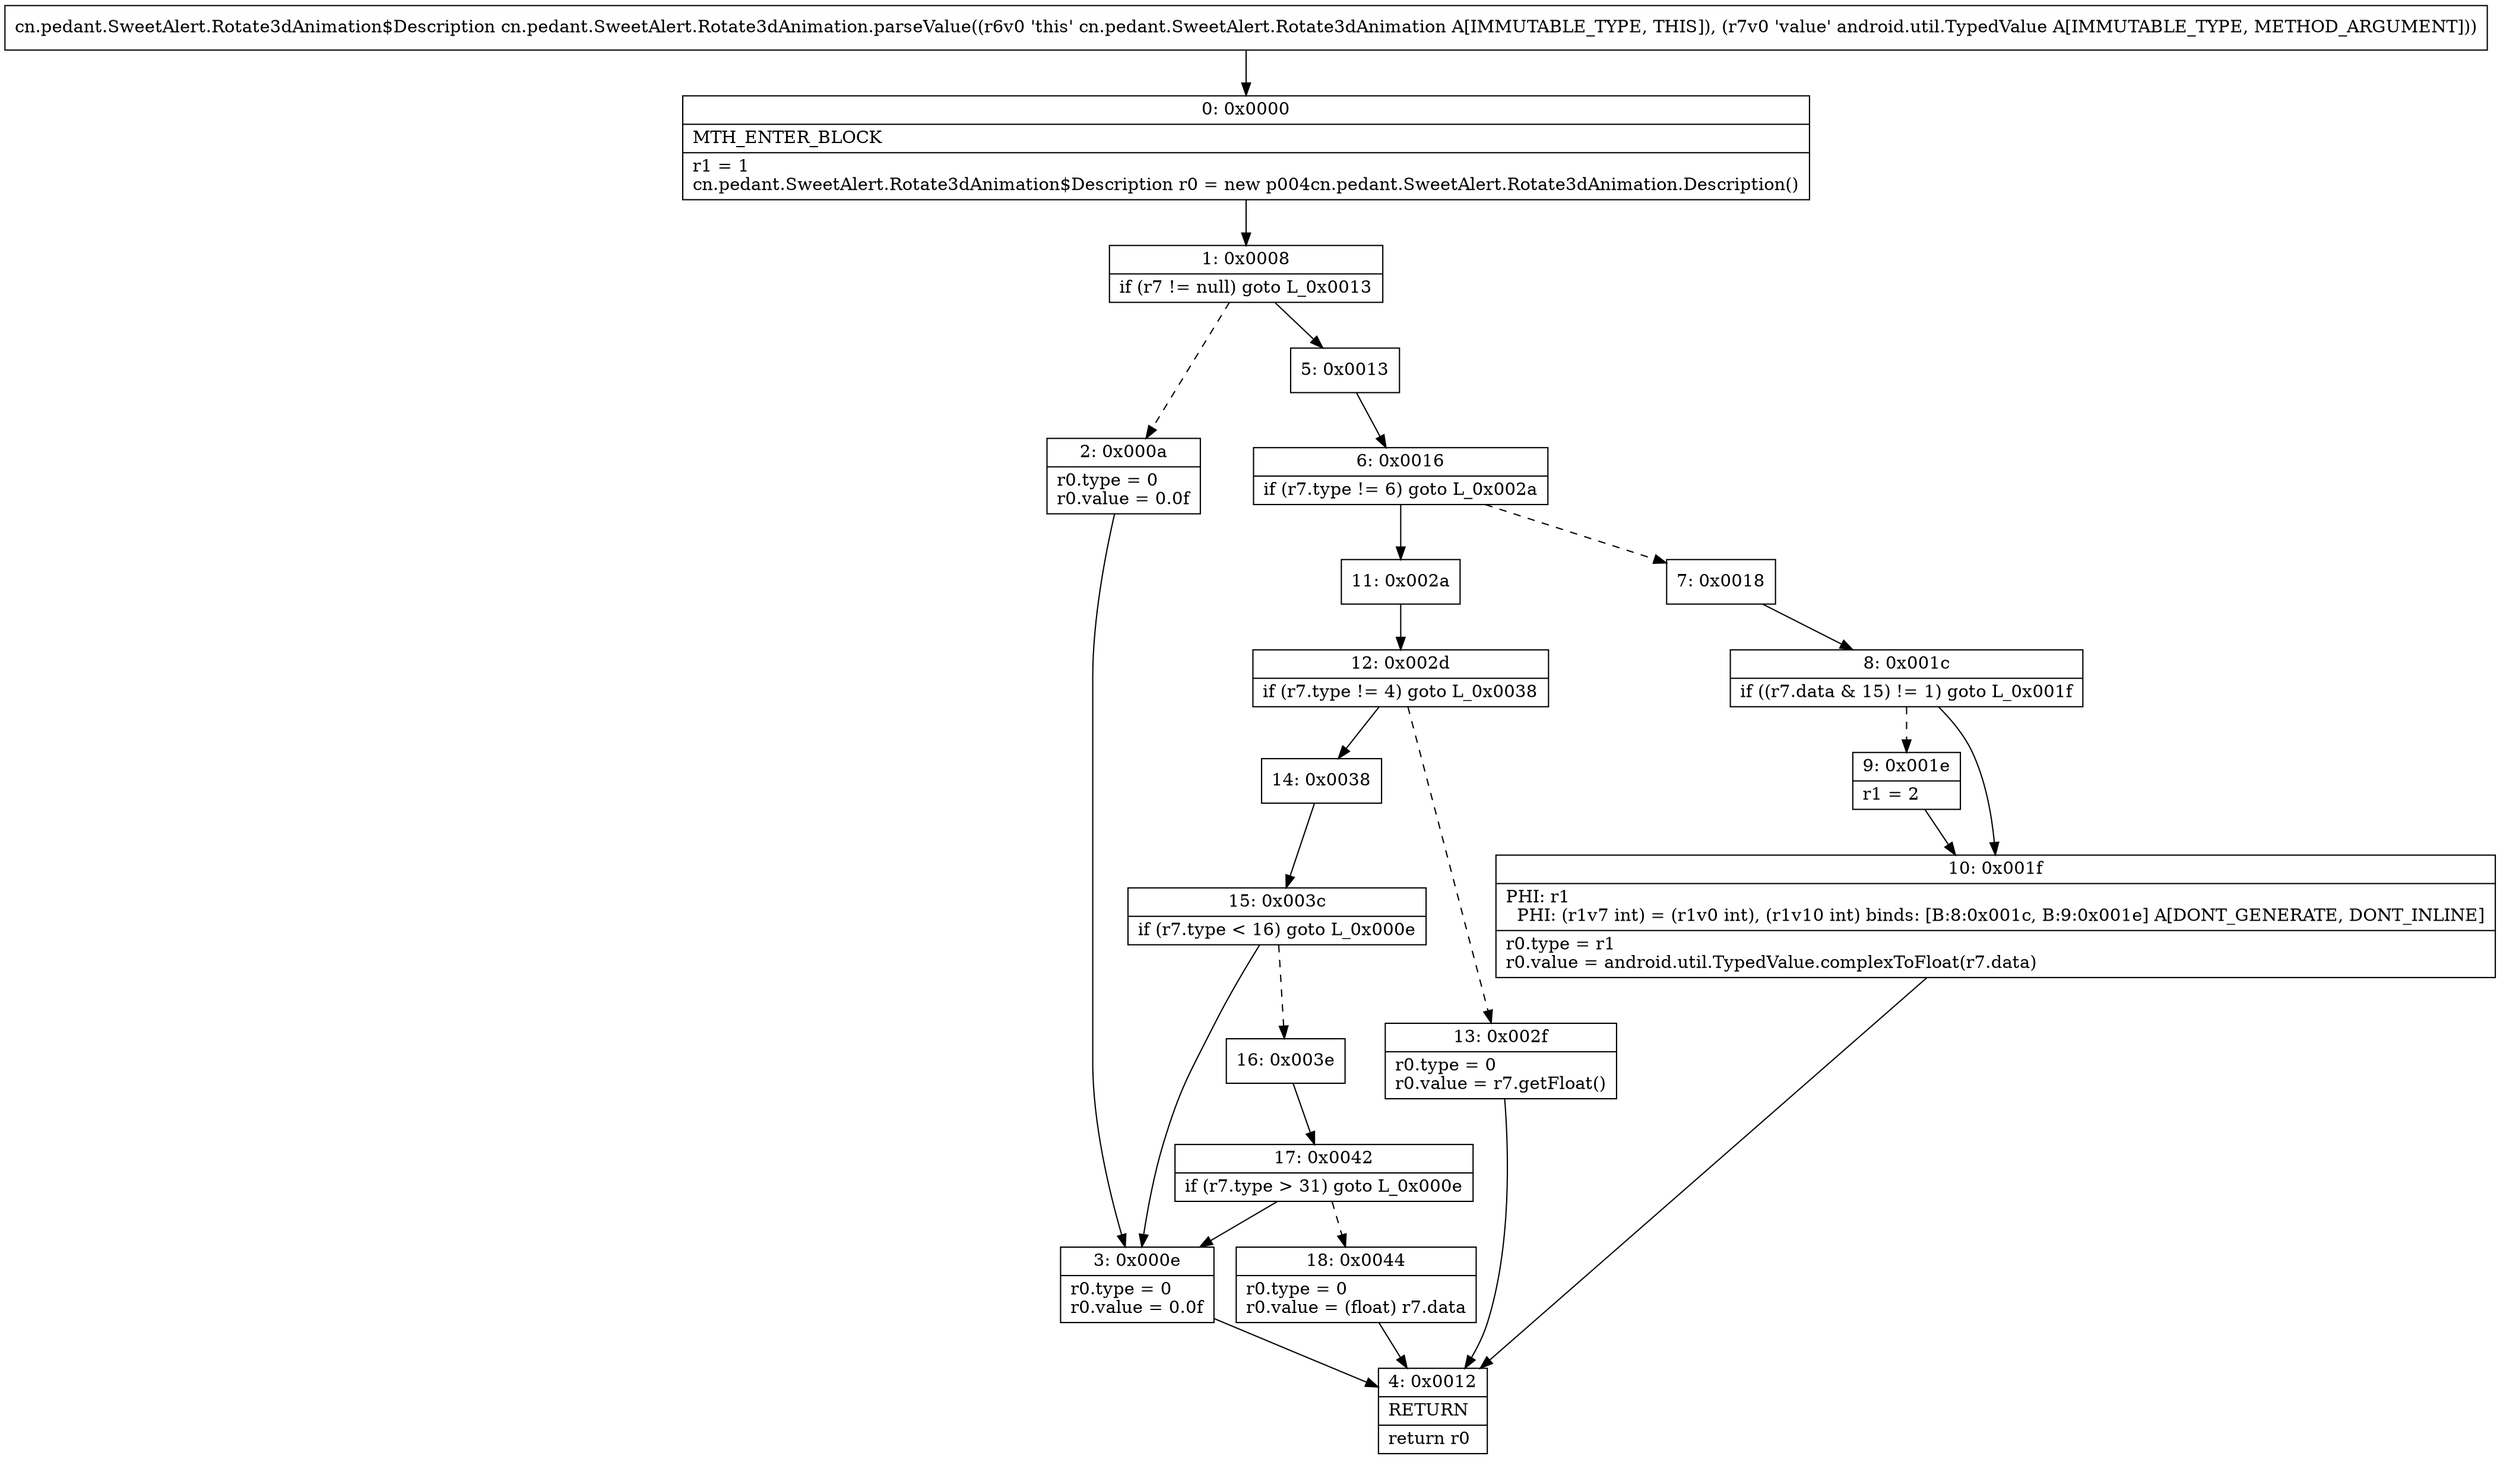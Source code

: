digraph "CFG forcn.pedant.SweetAlert.Rotate3dAnimation.parseValue(Landroid\/util\/TypedValue;)Lcn\/pedant\/SweetAlert\/Rotate3dAnimation$Description;" {
Node_0 [shape=record,label="{0\:\ 0x0000|MTH_ENTER_BLOCK\l|r1 = 1\lcn.pedant.SweetAlert.Rotate3dAnimation$Description r0 = new p004cn.pedant.SweetAlert.Rotate3dAnimation.Description()\l}"];
Node_1 [shape=record,label="{1\:\ 0x0008|if (r7 != null) goto L_0x0013\l}"];
Node_2 [shape=record,label="{2\:\ 0x000a|r0.type = 0\lr0.value = 0.0f\l}"];
Node_3 [shape=record,label="{3\:\ 0x000e|r0.type = 0\lr0.value = 0.0f\l}"];
Node_4 [shape=record,label="{4\:\ 0x0012|RETURN\l|return r0\l}"];
Node_5 [shape=record,label="{5\:\ 0x0013}"];
Node_6 [shape=record,label="{6\:\ 0x0016|if (r7.type != 6) goto L_0x002a\l}"];
Node_7 [shape=record,label="{7\:\ 0x0018}"];
Node_8 [shape=record,label="{8\:\ 0x001c|if ((r7.data & 15) != 1) goto L_0x001f\l}"];
Node_9 [shape=record,label="{9\:\ 0x001e|r1 = 2\l}"];
Node_10 [shape=record,label="{10\:\ 0x001f|PHI: r1 \l  PHI: (r1v7 int) = (r1v0 int), (r1v10 int) binds: [B:8:0x001c, B:9:0x001e] A[DONT_GENERATE, DONT_INLINE]\l|r0.type = r1\lr0.value = android.util.TypedValue.complexToFloat(r7.data)\l}"];
Node_11 [shape=record,label="{11\:\ 0x002a}"];
Node_12 [shape=record,label="{12\:\ 0x002d|if (r7.type != 4) goto L_0x0038\l}"];
Node_13 [shape=record,label="{13\:\ 0x002f|r0.type = 0\lr0.value = r7.getFloat()\l}"];
Node_14 [shape=record,label="{14\:\ 0x0038}"];
Node_15 [shape=record,label="{15\:\ 0x003c|if (r7.type \< 16) goto L_0x000e\l}"];
Node_16 [shape=record,label="{16\:\ 0x003e}"];
Node_17 [shape=record,label="{17\:\ 0x0042|if (r7.type \> 31) goto L_0x000e\l}"];
Node_18 [shape=record,label="{18\:\ 0x0044|r0.type = 0\lr0.value = (float) r7.data\l}"];
MethodNode[shape=record,label="{cn.pedant.SweetAlert.Rotate3dAnimation$Description cn.pedant.SweetAlert.Rotate3dAnimation.parseValue((r6v0 'this' cn.pedant.SweetAlert.Rotate3dAnimation A[IMMUTABLE_TYPE, THIS]), (r7v0 'value' android.util.TypedValue A[IMMUTABLE_TYPE, METHOD_ARGUMENT])) }"];
MethodNode -> Node_0;
Node_0 -> Node_1;
Node_1 -> Node_2[style=dashed];
Node_1 -> Node_5;
Node_2 -> Node_3;
Node_3 -> Node_4;
Node_5 -> Node_6;
Node_6 -> Node_7[style=dashed];
Node_6 -> Node_11;
Node_7 -> Node_8;
Node_8 -> Node_9[style=dashed];
Node_8 -> Node_10;
Node_9 -> Node_10;
Node_10 -> Node_4;
Node_11 -> Node_12;
Node_12 -> Node_13[style=dashed];
Node_12 -> Node_14;
Node_13 -> Node_4;
Node_14 -> Node_15;
Node_15 -> Node_3;
Node_15 -> Node_16[style=dashed];
Node_16 -> Node_17;
Node_17 -> Node_3;
Node_17 -> Node_18[style=dashed];
Node_18 -> Node_4;
}


